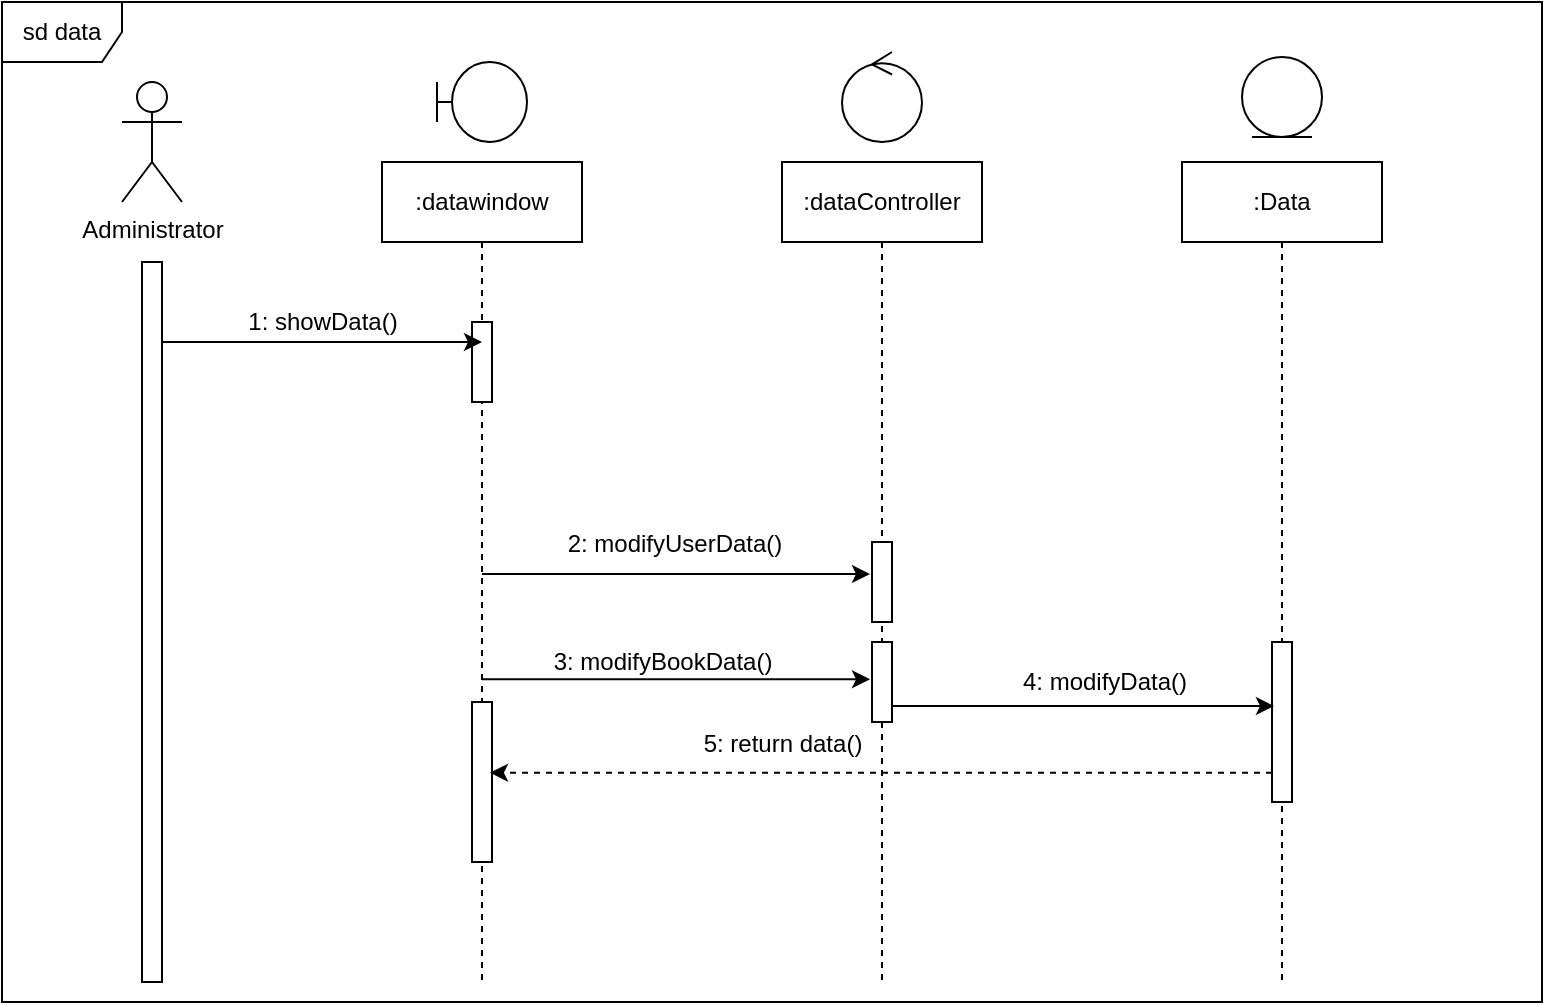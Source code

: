 <mxfile version="10.6.9" type="device"><diagram id="kKVANBmNDv9pDOSRLr79" name="第 1 页"><mxGraphModel dx="754" dy="1587" grid="1" gridSize="10" guides="1" tooltips="1" connect="1" arrows="1" fold="1" page="1" pageScale="1" pageWidth="827" pageHeight="1169" math="0" shadow="0"><root><mxCell id="0"/><mxCell id="1" parent="0"/><mxCell id="XBYbb-ySfzNel3s4o0zo-1" value="Administrator" style="shape=umlActor;verticalLabelPosition=bottom;labelBackgroundColor=#ffffff;verticalAlign=top;html=1;" vertex="1" parent="1"><mxGeometry x="180" width="30" height="60" as="geometry"/></mxCell><mxCell id="XBYbb-ySfzNel3s4o0zo-11" style="edgeStyle=none;rounded=0;orthogonalLoop=1;jettySize=auto;html=1;entryX=-0.1;entryY=0.4;entryDx=0;entryDy=0;entryPerimeter=0;" edge="1" parent="1" source="XBYbb-ySfzNel3s4o0zo-2" target="XBYbb-ySfzNel3s4o0zo-15"><mxGeometry relative="1" as="geometry"/></mxCell><mxCell id="XBYbb-ySfzNel3s4o0zo-12" value="2: modifyUserData()" style="text;html=1;resizable=0;points=[];align=center;verticalAlign=middle;labelBackgroundColor=#ffffff;" vertex="1" connectable="0" parent="XBYbb-ySfzNel3s4o0zo-11"><mxGeometry x="0.495" y="2" relative="1" as="geometry"><mxPoint x="-49.5" y="-13" as="offset"/></mxGeometry></mxCell><mxCell id="XBYbb-ySfzNel3s4o0zo-16" style="edgeStyle=none;rounded=0;orthogonalLoop=1;jettySize=auto;html=1;entryX=-0.1;entryY=0.467;entryDx=0;entryDy=0;entryPerimeter=0;" edge="1" parent="1" source="XBYbb-ySfzNel3s4o0zo-2" target="XBYbb-ySfzNel3s4o0zo-17"><mxGeometry relative="1" as="geometry"><mxPoint x="550" y="300" as="targetPoint"/></mxGeometry></mxCell><mxCell id="XBYbb-ySfzNel3s4o0zo-18" value="3: modifyBookData()" style="text;html=1;resizable=0;points=[];align=center;verticalAlign=middle;labelBackgroundColor=#ffffff;" vertex="1" connectable="0" parent="XBYbb-ySfzNel3s4o0zo-16"><mxGeometry x="0.301" y="3" relative="1" as="geometry"><mxPoint x="-36.5" y="-6" as="offset"/></mxGeometry></mxCell><mxCell id="XBYbb-ySfzNel3s4o0zo-2" value=":datawindow" style="shape=umlLifeline;perimeter=lifelinePerimeter;whiteSpace=wrap;html=1;container=1;collapsible=0;recursiveResize=0;outlineConnect=0;" vertex="1" parent="1"><mxGeometry x="310" y="40" width="100" height="410" as="geometry"/></mxCell><mxCell id="XBYbb-ySfzNel3s4o0zo-14" value="" style="html=1;points=[];perimeter=orthogonalPerimeter;" vertex="1" parent="XBYbb-ySfzNel3s4o0zo-2"><mxGeometry x="45" y="80" width="10" height="40" as="geometry"/></mxCell><mxCell id="XBYbb-ySfzNel3s4o0zo-26" style="edgeStyle=none;rounded=0;orthogonalLoop=1;jettySize=auto;html=1;" edge="1" parent="XBYbb-ySfzNel3s4o0zo-2" source="XBYbb-ySfzNel3s4o0zo-25" target="XBYbb-ySfzNel3s4o0zo-2"><mxGeometry relative="1" as="geometry"/></mxCell><mxCell id="XBYbb-ySfzNel3s4o0zo-25" value="" style="html=1;points=[];perimeter=orthogonalPerimeter;" vertex="1" parent="XBYbb-ySfzNel3s4o0zo-2"><mxGeometry x="45" y="270" width="10" height="80" as="geometry"/></mxCell><mxCell id="XBYbb-ySfzNel3s4o0zo-3" value="" style="shape=umlBoundary;whiteSpace=wrap;html=1;" vertex="1" parent="1"><mxGeometry x="337.5" y="-10" width="45" height="40" as="geometry"/></mxCell><mxCell id="XBYbb-ySfzNel3s4o0zo-4" value=":dataController" style="shape=umlLifeline;perimeter=lifelinePerimeter;whiteSpace=wrap;html=1;container=1;collapsible=0;recursiveResize=0;outlineConnect=0;" vertex="1" parent="1"><mxGeometry x="510" y="40" width="100" height="410" as="geometry"/></mxCell><mxCell id="XBYbb-ySfzNel3s4o0zo-15" value="" style="html=1;points=[];perimeter=orthogonalPerimeter;" vertex="1" parent="XBYbb-ySfzNel3s4o0zo-4"><mxGeometry x="45" y="190" width="10" height="40" as="geometry"/></mxCell><mxCell id="XBYbb-ySfzNel3s4o0zo-17" value="" style="html=1;points=[];perimeter=orthogonalPerimeter;" vertex="1" parent="XBYbb-ySfzNel3s4o0zo-4"><mxGeometry x="45" y="240" width="10" height="40" as="geometry"/></mxCell><mxCell id="XBYbb-ySfzNel3s4o0zo-5" value="" style="ellipse;shape=umlControl;whiteSpace=wrap;html=1;" vertex="1" parent="1"><mxGeometry x="540" y="-15" width="40" height="45" as="geometry"/></mxCell><mxCell id="XBYbb-ySfzNel3s4o0zo-6" value=":Data" style="shape=umlLifeline;perimeter=lifelinePerimeter;whiteSpace=wrap;html=1;container=1;collapsible=0;recursiveResize=0;outlineConnect=0;" vertex="1" parent="1"><mxGeometry x="710" y="40" width="100" height="410" as="geometry"/></mxCell><mxCell id="XBYbb-ySfzNel3s4o0zo-21" value="" style="html=1;points=[];perimeter=orthogonalPerimeter;" vertex="1" parent="XBYbb-ySfzNel3s4o0zo-6"><mxGeometry x="45" y="240" width="10" height="80" as="geometry"/></mxCell><mxCell id="XBYbb-ySfzNel3s4o0zo-7" value="" style="ellipse;shape=umlEntity;whiteSpace=wrap;html=1;" vertex="1" parent="1"><mxGeometry x="740" y="-12.5" width="40" height="40" as="geometry"/></mxCell><mxCell id="XBYbb-ySfzNel3s4o0zo-9" style="rounded=0;orthogonalLoop=1;jettySize=auto;html=1;" edge="1" parent="1" source="XBYbb-ySfzNel3s4o0zo-8"><mxGeometry relative="1" as="geometry"><mxPoint x="360" y="130" as="targetPoint"/></mxGeometry></mxCell><mxCell id="XBYbb-ySfzNel3s4o0zo-10" value="1: showData()" style="text;html=1;resizable=0;points=[];align=center;verticalAlign=middle;labelBackgroundColor=#ffffff;" vertex="1" connectable="0" parent="XBYbb-ySfzNel3s4o0zo-9"><mxGeometry x="0.113" y="2" relative="1" as="geometry"><mxPoint x="-9" y="-8" as="offset"/></mxGeometry></mxCell><mxCell id="XBYbb-ySfzNel3s4o0zo-8" value="" style="html=1;points=[];perimeter=orthogonalPerimeter;" vertex="1" parent="1"><mxGeometry x="190" y="90" width="10" height="360" as="geometry"/></mxCell><mxCell id="XBYbb-ySfzNel3s4o0zo-20" style="edgeStyle=none;rounded=0;orthogonalLoop=1;jettySize=auto;html=1;entryX=0.1;entryY=0.4;entryDx=0;entryDy=0;entryPerimeter=0;" edge="1" parent="1" source="XBYbb-ySfzNel3s4o0zo-17" target="XBYbb-ySfzNel3s4o0zo-21"><mxGeometry relative="1" as="geometry"/></mxCell><mxCell id="XBYbb-ySfzNel3s4o0zo-22" value="4: modifyData()" style="text;html=1;resizable=0;points=[];align=center;verticalAlign=middle;labelBackgroundColor=#ffffff;" vertex="1" connectable="0" parent="XBYbb-ySfzNel3s4o0zo-20"><mxGeometry x="0.302" y="2" relative="1" as="geometry"><mxPoint x="-19" y="-10" as="offset"/></mxGeometry></mxCell><mxCell id="XBYbb-ySfzNel3s4o0zo-24" style="edgeStyle=none;rounded=0;orthogonalLoop=1;jettySize=auto;html=1;entryX=0.9;entryY=0.442;entryDx=0;entryDy=0;entryPerimeter=0;dashed=1;" edge="1" parent="1" source="XBYbb-ySfzNel3s4o0zo-21" target="XBYbb-ySfzNel3s4o0zo-25"><mxGeometry relative="1" as="geometry"/></mxCell><mxCell id="XBYbb-ySfzNel3s4o0zo-27" value="5: return data()" style="text;html=1;resizable=0;points=[];align=center;verticalAlign=middle;labelBackgroundColor=#ffffff;" vertex="1" connectable="0" parent="XBYbb-ySfzNel3s4o0zo-24"><mxGeometry x="0.306" y="-1" relative="1" as="geometry"><mxPoint x="10" y="-14" as="offset"/></mxGeometry></mxCell><mxCell id="XBYbb-ySfzNel3s4o0zo-29" value="sd data" style="shape=umlFrame;whiteSpace=wrap;html=1;" vertex="1" parent="1"><mxGeometry x="120" y="-40" width="770" height="500" as="geometry"/></mxCell></root></mxGraphModel></diagram></mxfile>